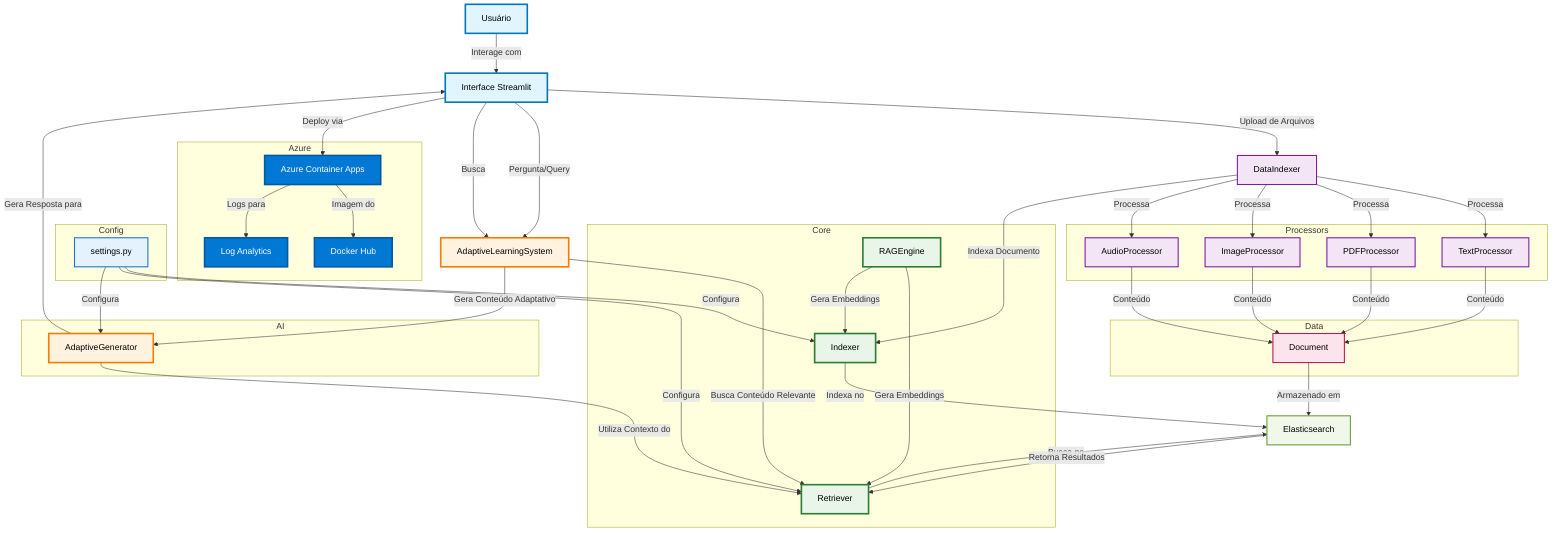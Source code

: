 graph TD
    User[Usuário] -->|Interage com| StreamlitApp[Interface Streamlit]

    StreamlitApp -->|Upload de Arquivos| DataIndexer[DataIndexer]
    StreamlitApp -->|Pergunta/Query| AdaptiveLearningSystem[AdaptiveLearningSystem]
    StreamlitApp -->|Busca| AdaptiveLearningSystem

    DataIndexer -->|Processa| TextProcessor[TextProcessor]
    DataIndexer -->|Processa| PDFProcessor[PDFProcessor]
    DataIndexer -->|Processa| ImageProcessor[ImageProcessor]
    DataIndexer -->|Processa| AudioProcessor[AudioProcessor]
    DataIndexer -->|Indexa Documento| Indexer[Indexer]

    AdaptiveLearningSystem -->|Busca Conteúdo Relevante| Retriever[Retriever]
    AdaptiveLearningSystem -->|Gera Conteúdo Adaptativo| AdaptiveGenerator[AdaptiveGenerator]

    Retriever -->|Busca no| Elasticsearch[Elasticsearch]
    Indexer -->|Indexa no| Elasticsearch

    TextProcessor -->|Conteúdo| Document[Document]
    PDFProcessor -->|Conteúdo| Document
    ImageProcessor -->|Conteúdo| Document
    AudioProcessor -->|Conteúdo| Document

    Document -->|Armazenado em| Elasticsearch

    subgraph Core
        RAGEngine[RAGEngine]
        Indexer
        Retriever
    end

    subgraph Processors
        TextProcessor
        PDFProcessor
        ImageProcessor
        AudioProcessor
    end

    subgraph AI
        AdaptiveGenerator
    end

    subgraph Data
        Document
    end

    subgraph Config
        Settings[settings.py]
    end

    subgraph Azure
        ContainerApps[Azure Container Apps]
        DockerHub[Docker Hub]
        LogAnalytics[Log Analytics]
    end

    RAGEngine -->|Gera Embeddings| Retriever
    RAGEngine -->|Gera Embeddings| Indexer

    Settings -->|Configura| Indexer
    Settings -->|Configura| Retriever
    Settings -->|Configura| AdaptiveGenerator

    Elasticsearch -->|Retorna Resultados| Retriever
    AdaptiveGenerator -->|Utiliza Contexto do| Retriever
    AdaptiveGenerator -->|Gera Resposta para| StreamlitApp

    StreamlitApp -->|Deploy via| ContainerApps
    ContainerApps -->|Imagem do| DockerHub
    ContainerApps -->|Logs para| LogAnalytics

    classDef default fill:#ffffff,stroke:#333333,stroke-width:2px,color:#000000;
    classDef interface fill:#e1f5fe,stroke:#0277bd,stroke-width:3px,color:#000000;
    classDef processor fill:#f3e5f5,stroke:#7b1fa2,stroke-width:2px,color:#000000;
    classDef core fill:#e8f5e8,stroke:#2e7d32,stroke-width:3px,color:#000000;
    classDef ai fill:#fff3e0,stroke:#f57c00,stroke-width:3px,color:#000000;
    classDef data fill:#fce4ec,stroke:#c2185b,stroke-width:2px,color:#000000;
    classDef external fill:#f1f8e9,stroke:#689f38,stroke-width:2px,color:#000000;
    classDef config fill:#e3f2fd,stroke:#1976d2,stroke-width:2px,color:#000000;
    classDef azure fill:#0078d4,stroke:#005a9e,stroke-width:3px,color:#ffffff;

    class User,StreamlitApp interface;
    class DataIndexer,TextProcessor,PDFProcessor,ImageProcessor,AudioProcessor processor;
    class RAGEngine,Indexer,Retriever core;
    class AdaptiveLearningSystem,AdaptiveGenerator ai;
    class Document data;
    class Elasticsearch external;
    class Settings config;
    class ContainerApps,DockerHub,LogAnalytics azure;
